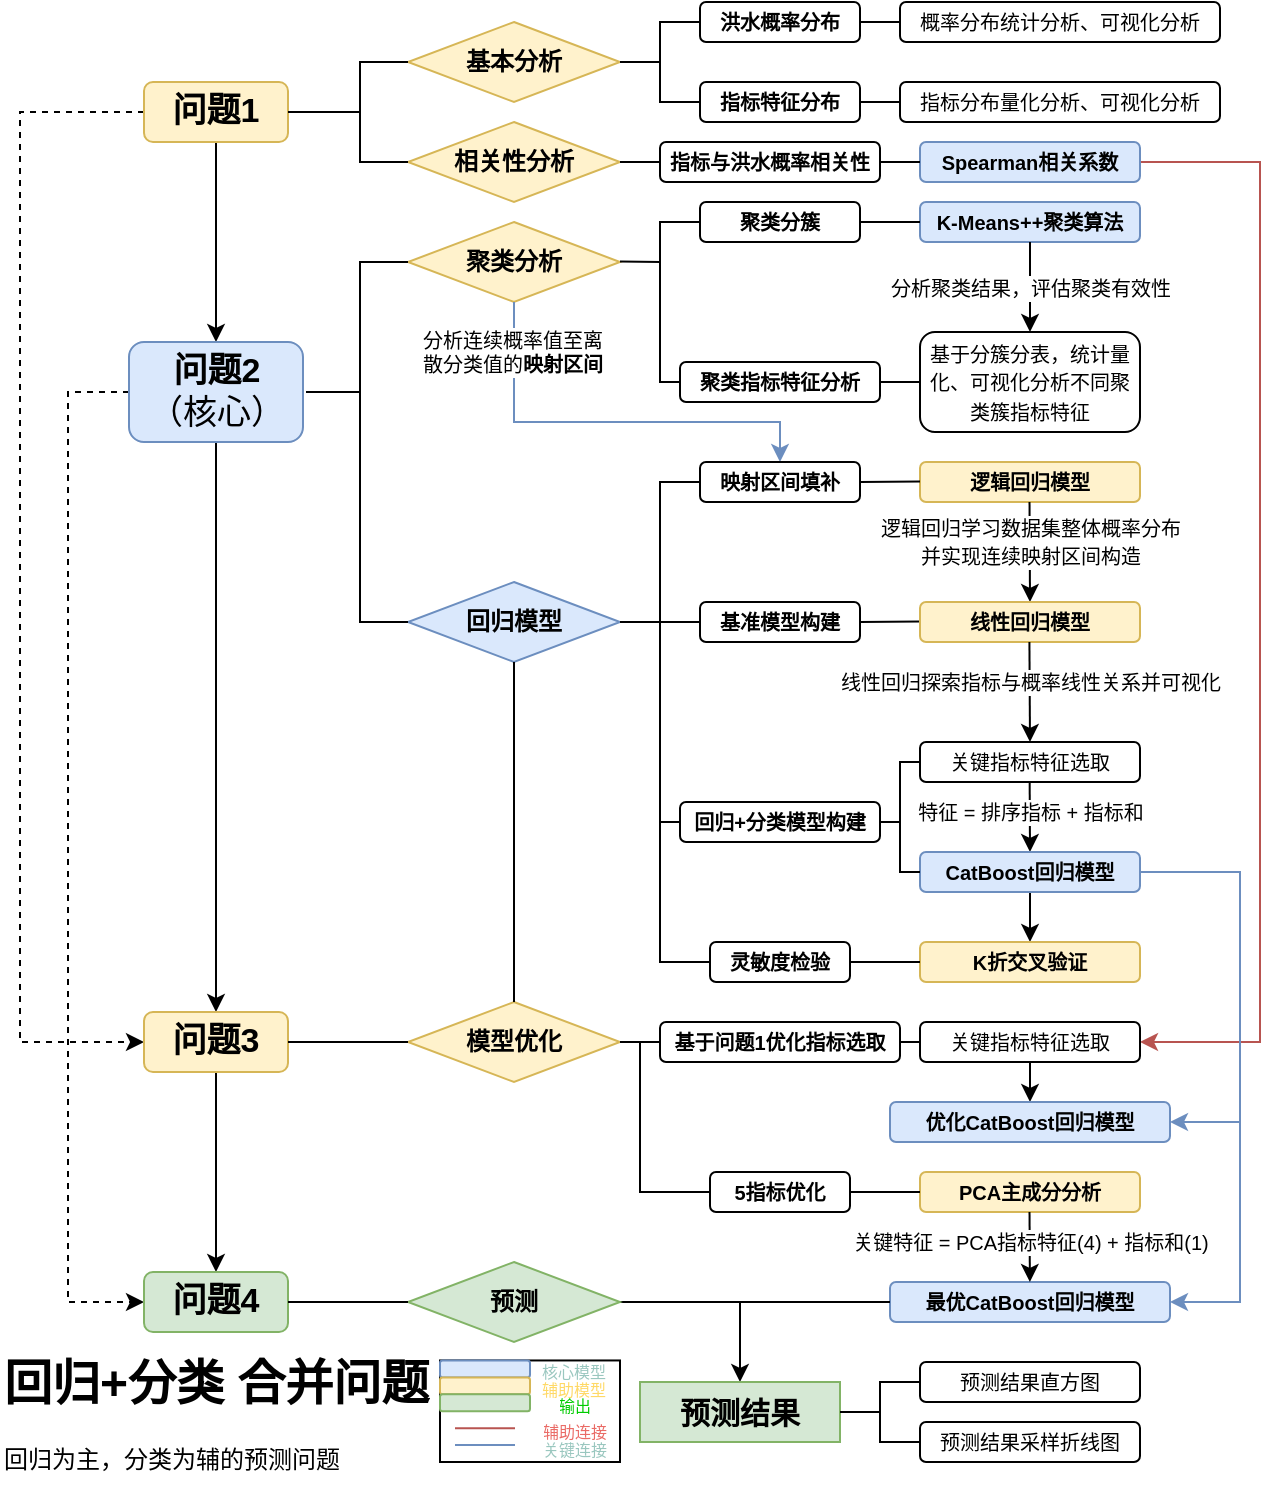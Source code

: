 <mxfile version="24.2.5" type="device">
  <diagram name="第 1 页" id="JQHy0zaPSR6rnILipXdb">
    <mxGraphModel dx="1430" dy="827" grid="1" gridSize="10" guides="1" tooltips="1" connect="1" arrows="1" fold="1" page="1" pageScale="1" pageWidth="827" pageHeight="1169" math="0" shadow="0">
      <root>
        <mxCell id="0" />
        <mxCell id="1" parent="0" />
        <mxCell id="KkyAhJOyyfH07VNc6cT_-20" style="edgeStyle=orthogonalEdgeStyle;rounded=0;orthogonalLoop=1;jettySize=auto;html=1;exitX=0.5;exitY=1;exitDx=0;exitDy=0;entryX=0.5;entryY=0;entryDx=0;entryDy=0;" parent="1" source="KkyAhJOyyfH07VNc6cT_-17" target="KkyAhJOyyfH07VNc6cT_-18" edge="1">
          <mxGeometry relative="1" as="geometry" />
        </mxCell>
        <mxCell id="KkyAhJOyyfH07VNc6cT_-27" style="edgeStyle=orthogonalEdgeStyle;rounded=0;orthogonalLoop=1;jettySize=auto;html=1;exitX=0;exitY=0.5;exitDx=0;exitDy=0;entryX=0;entryY=0.5;entryDx=0;entryDy=0;dashed=1;" parent="1" source="KkyAhJOyyfH07VNc6cT_-17" target="KkyAhJOyyfH07VNc6cT_-21" edge="1">
          <mxGeometry relative="1" as="geometry">
            <Array as="points">
              <mxPoint x="220" y="85" />
              <mxPoint x="220" y="550" />
            </Array>
          </mxGeometry>
        </mxCell>
        <mxCell id="KkyAhJOyyfH07VNc6cT_-17" value="&lt;span style=&quot;font-size: 17px;&quot;&gt;&lt;b&gt;问题1&lt;/b&gt;&lt;/span&gt;" style="rounded=1;whiteSpace=wrap;html=1;fillColor=#fff2cc;strokeColor=#d6b656;" parent="1" vertex="1">
          <mxGeometry x="282" y="70" width="72" height="30" as="geometry" />
        </mxCell>
        <mxCell id="KkyAhJOyyfH07VNc6cT_-24" style="edgeStyle=orthogonalEdgeStyle;rounded=0;orthogonalLoop=1;jettySize=auto;html=1;exitX=0.5;exitY=1;exitDx=0;exitDy=0;" parent="1" source="KkyAhJOyyfH07VNc6cT_-18" target="KkyAhJOyyfH07VNc6cT_-21" edge="1">
          <mxGeometry relative="1" as="geometry" />
        </mxCell>
        <mxCell id="KkyAhJOyyfH07VNc6cT_-31" style="edgeStyle=orthogonalEdgeStyle;rounded=0;orthogonalLoop=1;jettySize=auto;html=1;exitX=0;exitY=0.5;exitDx=0;exitDy=0;entryX=0;entryY=0.5;entryDx=0;entryDy=0;dashed=1;" parent="1" source="KkyAhJOyyfH07VNc6cT_-18" target="KkyAhJOyyfH07VNc6cT_-29" edge="1">
          <mxGeometry relative="1" as="geometry">
            <Array as="points">
              <mxPoint x="244" y="225" />
              <mxPoint x="244" y="680" />
            </Array>
          </mxGeometry>
        </mxCell>
        <mxCell id="KkyAhJOyyfH07VNc6cT_-18" value="&lt;span style=&quot;font-size: 17px;&quot;&gt;&lt;b&gt;问题2&lt;/b&gt;&lt;/span&gt;&lt;div&gt;&lt;span style=&quot;font-size: 17px;&quot;&gt;（核心）&lt;/span&gt;&lt;/div&gt;" style="rounded=1;whiteSpace=wrap;html=1;fillColor=#dae8fc;strokeColor=#6c8ebf;" parent="1" vertex="1">
          <mxGeometry x="274.5" y="200" width="87" height="50" as="geometry" />
        </mxCell>
        <mxCell id="KkyAhJOyyfH07VNc6cT_-30" style="edgeStyle=orthogonalEdgeStyle;rounded=0;orthogonalLoop=1;jettySize=auto;html=1;exitX=0.5;exitY=1;exitDx=0;exitDy=0;entryX=0.5;entryY=0;entryDx=0;entryDy=0;" parent="1" source="KkyAhJOyyfH07VNc6cT_-21" target="KkyAhJOyyfH07VNc6cT_-29" edge="1">
          <mxGeometry relative="1" as="geometry" />
        </mxCell>
        <mxCell id="KkyAhJOyyfH07VNc6cT_-21" value="&lt;span style=&quot;font-size: 17px;&quot;&gt;&lt;b&gt;问题3&lt;/b&gt;&lt;/span&gt;" style="rounded=1;whiteSpace=wrap;html=1;fillColor=#fff2cc;strokeColor=#d6b656;" parent="1" vertex="1">
          <mxGeometry x="282" y="535" width="72" height="30" as="geometry" />
        </mxCell>
        <mxCell id="KkyAhJOyyfH07VNc6cT_-29" value="&lt;span style=&quot;font-size: 17px;&quot;&gt;&lt;b&gt;问题4&lt;/b&gt;&lt;/span&gt;" style="rounded=1;whiteSpace=wrap;html=1;fillColor=#d5e8d4;strokeColor=#82b366;" parent="1" vertex="1">
          <mxGeometry x="282" y="665" width="72" height="30" as="geometry" />
        </mxCell>
        <mxCell id="KkyAhJOyyfH07VNc6cT_-32" value="&lt;b&gt;基本分析&lt;/b&gt;" style="rhombus;whiteSpace=wrap;html=1;fillColor=#fff2cc;strokeColor=#d6b656;" parent="1" vertex="1">
          <mxGeometry x="414" y="40" width="106" height="40" as="geometry" />
        </mxCell>
        <mxCell id="KkyAhJOyyfH07VNc6cT_-36" value="&lt;b&gt;相关性分析&lt;/b&gt;" style="rhombus;whiteSpace=wrap;html=1;fillColor=#fff2cc;strokeColor=#d6b656;" parent="1" vertex="1">
          <mxGeometry x="414" y="90" width="106" height="40" as="geometry" />
        </mxCell>
        <mxCell id="KkyAhJOyyfH07VNc6cT_-42" value="" style="endArrow=none;html=1;rounded=0;entryX=0;entryY=0.5;entryDx=0;entryDy=0;" parent="1" target="KkyAhJOyyfH07VNc6cT_-32" edge="1">
          <mxGeometry width="50" height="50" relative="1" as="geometry">
            <mxPoint x="358" y="85" as="sourcePoint" />
            <mxPoint x="408" y="35" as="targetPoint" />
            <Array as="points">
              <mxPoint x="390" y="85" />
              <mxPoint x="390" y="60" />
              <mxPoint x="400" y="60" />
            </Array>
          </mxGeometry>
        </mxCell>
        <mxCell id="KkyAhJOyyfH07VNc6cT_-43" value="" style="endArrow=none;html=1;rounded=0;entryX=0;entryY=0.5;entryDx=0;entryDy=0;exitX=1;exitY=0.5;exitDx=0;exitDy=0;" parent="1" source="KkyAhJOyyfH07VNc6cT_-17" target="KkyAhJOyyfH07VNc6cT_-36" edge="1">
          <mxGeometry width="50" height="50" relative="1" as="geometry">
            <mxPoint x="368" y="95" as="sourcePoint" />
            <mxPoint x="424" y="70" as="targetPoint" />
            <Array as="points">
              <mxPoint x="390" y="85" />
              <mxPoint x="390" y="110" />
            </Array>
          </mxGeometry>
        </mxCell>
        <mxCell id="KkyAhJOyyfH07VNc6cT_-48" value="" style="endArrow=none;html=1;rounded=0;exitX=1;exitY=0.5;exitDx=0;exitDy=0;" parent="1" source="KkyAhJOyyfH07VNc6cT_-32" edge="1">
          <mxGeometry width="50" height="50" relative="1" as="geometry">
            <mxPoint x="520" y="70" as="sourcePoint" />
            <mxPoint x="570" y="40" as="targetPoint" />
            <Array as="points">
              <mxPoint x="530" y="60" />
              <mxPoint x="540" y="60" />
              <mxPoint x="540" y="40" />
            </Array>
          </mxGeometry>
        </mxCell>
        <mxCell id="KkyAhJOyyfH07VNc6cT_-51" value="&lt;font size=&quot;1&quot;&gt;&lt;b&gt;洪水概率分布&lt;/b&gt;&lt;/font&gt;" style="rounded=1;whiteSpace=wrap;html=1;" parent="1" vertex="1">
          <mxGeometry x="560" y="30" width="80" height="20" as="geometry" />
        </mxCell>
        <mxCell id="KkyAhJOyyfH07VNc6cT_-52" value="&lt;font size=&quot;1&quot;&gt;概率分布统计分析、可视化分析&lt;/font&gt;" style="rounded=1;whiteSpace=wrap;html=1;" parent="1" vertex="1">
          <mxGeometry x="660" y="30" width="160" height="20" as="geometry" />
        </mxCell>
        <mxCell id="KkyAhJOyyfH07VNc6cT_-54" value="" style="endArrow=none;html=1;rounded=0;exitX=1;exitY=0.5;exitDx=0;exitDy=0;entryX=0;entryY=0.5;entryDx=0;entryDy=0;" parent="1" source="KkyAhJOyyfH07VNc6cT_-51" target="KkyAhJOyyfH07VNc6cT_-52" edge="1">
          <mxGeometry width="50" height="50" relative="1" as="geometry">
            <mxPoint x="670" y="100" as="sourcePoint" />
            <mxPoint x="720" y="50" as="targetPoint" />
          </mxGeometry>
        </mxCell>
        <mxCell id="KkyAhJOyyfH07VNc6cT_-56" value="&lt;font size=&quot;1&quot;&gt;&lt;b&gt;指标特征分布&lt;/b&gt;&lt;/font&gt;" style="rounded=1;whiteSpace=wrap;html=1;" parent="1" vertex="1">
          <mxGeometry x="560" y="70" width="80" height="20" as="geometry" />
        </mxCell>
        <mxCell id="KkyAhJOyyfH07VNc6cT_-57" value="" style="endArrow=none;html=1;rounded=0;entryX=0;entryY=0.5;entryDx=0;entryDy=0;" parent="1" target="KkyAhJOyyfH07VNc6cT_-56" edge="1">
          <mxGeometry width="50" height="50" relative="1" as="geometry">
            <mxPoint x="540" y="60" as="sourcePoint" />
            <mxPoint x="560" y="30" as="targetPoint" />
            <Array as="points">
              <mxPoint x="540" y="80" />
            </Array>
          </mxGeometry>
        </mxCell>
        <mxCell id="KkyAhJOyyfH07VNc6cT_-58" value="&lt;font size=&quot;1&quot;&gt;指标分布量化分析、可视化分析&lt;/font&gt;" style="rounded=1;whiteSpace=wrap;html=1;" parent="1" vertex="1">
          <mxGeometry x="660" y="70" width="160" height="20" as="geometry" />
        </mxCell>
        <mxCell id="KkyAhJOyyfH07VNc6cT_-59" value="" style="endArrow=none;html=1;rounded=0;exitX=1;exitY=0.5;exitDx=0;exitDy=0;entryX=0;entryY=0.5;entryDx=0;entryDy=0;" parent="1" target="KkyAhJOyyfH07VNc6cT_-58" edge="1">
          <mxGeometry width="50" height="50" relative="1" as="geometry">
            <mxPoint x="640" y="80" as="sourcePoint" />
            <mxPoint x="720" y="90" as="targetPoint" />
          </mxGeometry>
        </mxCell>
        <mxCell id="KkyAhJOyyfH07VNc6cT_-63" value="&lt;font size=&quot;1&quot;&gt;&lt;b&gt;指标与洪水概率相关性&lt;/b&gt;&lt;/font&gt;" style="rounded=1;whiteSpace=wrap;html=1;" parent="1" vertex="1">
          <mxGeometry x="540" y="100" width="110" height="20" as="geometry" />
        </mxCell>
        <mxCell id="KkyAhJOyyfH07VNc6cT_-64" value="" style="endArrow=none;html=1;rounded=0;exitX=1;exitY=0.5;exitDx=0;exitDy=0;entryX=0;entryY=0.5;entryDx=0;entryDy=0;" parent="1" source="KkyAhJOyyfH07VNc6cT_-36" target="KkyAhJOyyfH07VNc6cT_-63" edge="1">
          <mxGeometry width="50" height="50" relative="1" as="geometry">
            <mxPoint x="530" y="110" as="sourcePoint" />
            <mxPoint x="580" y="60" as="targetPoint" />
          </mxGeometry>
        </mxCell>
        <mxCell id="KkyAhJOyyfH07VNc6cT_-140" style="edgeStyle=orthogonalEdgeStyle;rounded=0;orthogonalLoop=1;jettySize=auto;html=1;exitX=1;exitY=0.5;exitDx=0;exitDy=0;entryX=1;entryY=0.5;entryDx=0;entryDy=0;fillColor=#f8cecc;strokeColor=#b85450;" parent="1" source="KkyAhJOyyfH07VNc6cT_-65" target="KkyAhJOyyfH07VNc6cT_-141" edge="1">
          <mxGeometry relative="1" as="geometry">
            <mxPoint x="760" y="510" as="targetPoint" />
            <Array as="points">
              <mxPoint x="840" y="110" />
              <mxPoint x="840" y="550" />
            </Array>
          </mxGeometry>
        </mxCell>
        <mxCell id="KkyAhJOyyfH07VNc6cT_-65" value="&lt;font size=&quot;1&quot;&gt;&lt;b&gt;Spearman相关系数&lt;/b&gt;&lt;/font&gt;" style="rounded=1;whiteSpace=wrap;html=1;fillColor=#dae8fc;strokeColor=#6c8ebf;" parent="1" vertex="1">
          <mxGeometry x="670" y="100" width="110" height="20" as="geometry" />
        </mxCell>
        <mxCell id="KkyAhJOyyfH07VNc6cT_-66" value="" style="endArrow=none;html=1;rounded=0;entryX=0;entryY=0.5;entryDx=0;entryDy=0;" parent="1" target="KkyAhJOyyfH07VNc6cT_-65" edge="1">
          <mxGeometry width="50" height="50" relative="1" as="geometry">
            <mxPoint x="650" y="110" as="sourcePoint" />
            <mxPoint x="660" y="110" as="targetPoint" />
          </mxGeometry>
        </mxCell>
        <mxCell id="KkyAhJOyyfH07VNc6cT_-67" value="&lt;b&gt;聚类分析&lt;/b&gt;" style="rhombus;whiteSpace=wrap;html=1;fillColor=#fff2cc;strokeColor=#d6b656;" parent="1" vertex="1">
          <mxGeometry x="414" y="140" width="106" height="40" as="geometry" />
        </mxCell>
        <mxCell id="KkyAhJOyyfH07VNc6cT_-68" value="" style="endArrow=none;html=1;rounded=0;entryX=0;entryY=0.5;entryDx=0;entryDy=0;" parent="1" target="KkyAhJOyyfH07VNc6cT_-67" edge="1">
          <mxGeometry width="50" height="50" relative="1" as="geometry">
            <mxPoint x="363" y="225" as="sourcePoint" />
            <mxPoint x="410" y="180" as="targetPoint" />
            <Array as="points">
              <mxPoint x="390" y="225" />
              <mxPoint x="390" y="210" />
              <mxPoint x="390" y="200" />
              <mxPoint x="390" y="180" />
              <mxPoint x="390" y="160" />
              <mxPoint x="400" y="160" />
            </Array>
          </mxGeometry>
        </mxCell>
        <mxCell id="KkyAhJOyyfH07VNc6cT_-69" value="&lt;font size=&quot;1&quot;&gt;&lt;b&gt;聚类分簇&lt;/b&gt;&lt;/font&gt;" style="rounded=1;whiteSpace=wrap;html=1;" parent="1" vertex="1">
          <mxGeometry x="560" y="130" width="80" height="20" as="geometry" />
        </mxCell>
        <mxCell id="KkyAhJOyyfH07VNc6cT_-71" value="" style="endArrow=none;html=1;rounded=0;exitX=1;exitY=0.5;exitDx=0;exitDy=0;entryX=0;entryY=0.5;entryDx=0;entryDy=0;" parent="1" target="KkyAhJOyyfH07VNc6cT_-69" edge="1">
          <mxGeometry width="50" height="50" relative="1" as="geometry">
            <mxPoint x="520" y="159.76" as="sourcePoint" />
            <mxPoint x="540" y="120" as="targetPoint" />
            <Array as="points">
              <mxPoint x="540" y="160" />
              <mxPoint x="540" y="140" />
            </Array>
          </mxGeometry>
        </mxCell>
        <mxCell id="KkyAhJOyyfH07VNc6cT_-73" value="&lt;font size=&quot;1&quot;&gt;&lt;b&gt;K-Means++聚类算法&lt;/b&gt;&lt;/font&gt;" style="rounded=1;whiteSpace=wrap;html=1;fillColor=#dae8fc;strokeColor=#6c8ebf;" parent="1" vertex="1">
          <mxGeometry x="670" y="130" width="110" height="20" as="geometry" />
        </mxCell>
        <mxCell id="KkyAhJOyyfH07VNc6cT_-75" value="&lt;b style=&quot;font-size: x-small;&quot;&gt;聚类指标特征分析&lt;/b&gt;" style="rounded=1;whiteSpace=wrap;html=1;" parent="1" vertex="1">
          <mxGeometry x="550" y="210" width="100" height="20" as="geometry" />
        </mxCell>
        <mxCell id="KkyAhJOyyfH07VNc6cT_-77" value="" style="endArrow=none;html=1;rounded=0;entryX=0;entryY=0.5;entryDx=0;entryDy=0;" parent="1" target="KkyAhJOyyfH07VNc6cT_-75" edge="1">
          <mxGeometry width="50" height="50" relative="1" as="geometry">
            <mxPoint x="540" y="160" as="sourcePoint" />
            <mxPoint x="560" y="180" as="targetPoint" />
            <Array as="points">
              <mxPoint x="540" y="220" />
            </Array>
          </mxGeometry>
        </mxCell>
        <mxCell id="KkyAhJOyyfH07VNc6cT_-88" value="" style="endArrow=classic;html=1;rounded=0;exitX=0.5;exitY=1;exitDx=0;exitDy=0;entryX=0.5;entryY=0;entryDx=0;entryDy=0;" parent="1" source="KkyAhJOyyfH07VNc6cT_-73" target="KkyAhJOyyfH07VNc6cT_-90" edge="1">
          <mxGeometry relative="1" as="geometry">
            <mxPoint x="690" y="189.52" as="sourcePoint" />
            <mxPoint x="715" y="190" as="targetPoint" />
          </mxGeometry>
        </mxCell>
        <mxCell id="KkyAhJOyyfH07VNc6cT_-89" value="&lt;font style=&quot;font-size: 10px;&quot;&gt;分析聚类结果，评估聚类有效性&lt;/font&gt;" style="edgeLabel;resizable=0;html=1;;align=center;verticalAlign=middle;" parent="KkyAhJOyyfH07VNc6cT_-88" connectable="0" vertex="1">
          <mxGeometry relative="1" as="geometry" />
        </mxCell>
        <mxCell id="KkyAhJOyyfH07VNc6cT_-90" value="&lt;font size=&quot;1&quot;&gt;基于分簇分表，统计量化、可视化分析不同聚类簇指标特征&lt;/font&gt;" style="rounded=1;whiteSpace=wrap;html=1;" parent="1" vertex="1">
          <mxGeometry x="670" y="195" width="110" height="50" as="geometry" />
        </mxCell>
        <mxCell id="KkyAhJOyyfH07VNc6cT_-92" value="" style="endArrow=none;html=1;rounded=0;entryX=0;entryY=0.5;entryDx=0;entryDy=0;exitX=1;exitY=0.5;exitDx=0;exitDy=0;" parent="1" source="KkyAhJOyyfH07VNc6cT_-69" target="KkyAhJOyyfH07VNc6cT_-73" edge="1">
          <mxGeometry width="50" height="50" relative="1" as="geometry">
            <mxPoint x="620" y="160" as="sourcePoint" />
            <mxPoint x="670" y="110" as="targetPoint" />
          </mxGeometry>
        </mxCell>
        <mxCell id="KkyAhJOyyfH07VNc6cT_-93" value="" style="endArrow=none;html=1;rounded=0;entryX=0;entryY=0.5;entryDx=0;entryDy=0;exitX=1;exitY=0.5;exitDx=0;exitDy=0;" parent="1" source="KkyAhJOyyfH07VNc6cT_-75" target="KkyAhJOyyfH07VNc6cT_-90" edge="1">
          <mxGeometry width="50" height="50" relative="1" as="geometry">
            <mxPoint x="650" y="150" as="sourcePoint" />
            <mxPoint x="680" y="150" as="targetPoint" />
          </mxGeometry>
        </mxCell>
        <mxCell id="KkyAhJOyyfH07VNc6cT_-96" value="" style="endArrow=classic;html=1;rounded=0;exitX=0.5;exitY=1;exitDx=0;exitDy=0;entryX=0.5;entryY=0;entryDx=0;entryDy=0;fillColor=#dae8fc;strokeColor=#6c8ebf;" parent="1" source="KkyAhJOyyfH07VNc6cT_-67" target="KkyAhJOyyfH07VNc6cT_-103" edge="1">
          <mxGeometry relative="1" as="geometry">
            <mxPoint x="450" y="210" as="sourcePoint" />
            <mxPoint x="600" y="250" as="targetPoint" />
            <Array as="points">
              <mxPoint x="467" y="230" />
              <mxPoint x="467" y="240" />
              <mxPoint x="470" y="240" />
              <mxPoint x="520" y="240" />
              <mxPoint x="560" y="240" />
              <mxPoint x="580" y="240" />
              <mxPoint x="600" y="240" />
            </Array>
          </mxGeometry>
        </mxCell>
        <mxCell id="KkyAhJOyyfH07VNc6cT_-97" value="&lt;font style=&quot;font-size: 10px;&quot;&gt;分析连续概率值至离&lt;/font&gt;&lt;div style=&quot;font-size: 10px;&quot;&gt;&lt;font style=&quot;font-size: 10px;&quot;&gt;散分类值的&lt;b&gt;映射区间&lt;/b&gt;&lt;/font&gt;&lt;/div&gt;" style="edgeLabel;resizable=0;html=1;;align=center;verticalAlign=middle;" parent="KkyAhJOyyfH07VNc6cT_-96" connectable="0" vertex="1">
          <mxGeometry relative="1" as="geometry">
            <mxPoint x="-48" y="-35" as="offset" />
          </mxGeometry>
        </mxCell>
        <mxCell id="KkyAhJOyyfH07VNc6cT_-98" value="&lt;b&gt;回归模型&lt;/b&gt;" style="rhombus;whiteSpace=wrap;html=1;fillColor=#dae8fc;strokeColor=#6c8ebf;" parent="1" vertex="1">
          <mxGeometry x="414" y="320" width="106" height="40" as="geometry" />
        </mxCell>
        <mxCell id="KkyAhJOyyfH07VNc6cT_-102" value="" style="endArrow=none;html=1;rounded=0;entryX=0;entryY=0.5;entryDx=0;entryDy=0;" parent="1" target="KkyAhJOyyfH07VNc6cT_-98" edge="1">
          <mxGeometry width="50" height="50" relative="1" as="geometry">
            <mxPoint x="390" y="220" as="sourcePoint" />
            <mxPoint x="406" y="270" as="targetPoint" />
            <Array as="points">
              <mxPoint x="390" y="340" />
            </Array>
          </mxGeometry>
        </mxCell>
        <mxCell id="KkyAhJOyyfH07VNc6cT_-103" value="&lt;font size=&quot;1&quot;&gt;&lt;b&gt;映射区间填补&lt;/b&gt;&lt;/font&gt;" style="rounded=1;whiteSpace=wrap;html=1;" parent="1" vertex="1">
          <mxGeometry x="560" y="260" width="80" height="20" as="geometry" />
        </mxCell>
        <mxCell id="KkyAhJOyyfH07VNc6cT_-104" value="" style="endArrow=none;html=1;rounded=0;exitX=1;exitY=0.5;exitDx=0;exitDy=0;entryX=0;entryY=0.5;entryDx=0;entryDy=0;" parent="1" source="KkyAhJOyyfH07VNc6cT_-98" target="KkyAhJOyyfH07VNc6cT_-103" edge="1">
          <mxGeometry width="50" height="50" relative="1" as="geometry">
            <mxPoint x="520" y="279.76" as="sourcePoint" />
            <mxPoint x="560" y="260" as="targetPoint" />
            <Array as="points">
              <mxPoint x="540" y="340" />
              <mxPoint x="540" y="280" />
              <mxPoint x="540" y="270" />
            </Array>
          </mxGeometry>
        </mxCell>
        <mxCell id="KkyAhJOyyfH07VNc6cT_-105" value="&lt;font size=&quot;1&quot;&gt;&lt;b&gt;逻辑回归模型&lt;/b&gt;&lt;/font&gt;" style="rounded=1;whiteSpace=wrap;html=1;fillColor=#fff2cc;strokeColor=#d6b656;" parent="1" vertex="1">
          <mxGeometry x="670" y="260" width="110" height="20" as="geometry" />
        </mxCell>
        <mxCell id="KkyAhJOyyfH07VNc6cT_-106" value="" style="endArrow=none;html=1;rounded=0;entryX=0;entryY=0.5;entryDx=0;entryDy=0;exitX=1;exitY=0.5;exitDx=0;exitDy=0;" parent="1" source="KkyAhJOyyfH07VNc6cT_-103" edge="1">
          <mxGeometry width="50" height="50" relative="1" as="geometry">
            <mxPoint x="650" y="269.76" as="sourcePoint" />
            <mxPoint x="670" y="269.76" as="targetPoint" />
          </mxGeometry>
        </mxCell>
        <mxCell id="KkyAhJOyyfH07VNc6cT_-108" value="" style="endArrow=classic;html=1;rounded=0;exitX=0.5;exitY=1;exitDx=0;exitDy=0;" parent="1" edge="1">
          <mxGeometry relative="1" as="geometry">
            <mxPoint x="724.76" y="280" as="sourcePoint" />
            <mxPoint x="725" y="330" as="targetPoint" />
          </mxGeometry>
        </mxCell>
        <mxCell id="KkyAhJOyyfH07VNc6cT_-109" value="&lt;span style=&quot;font-size: 10px;&quot;&gt;逻辑回归学习数据集&lt;/span&gt;&lt;span style=&quot;font-size: 10px;&quot;&gt;整体概率分布&lt;/span&gt;&lt;div&gt;&lt;span style=&quot;font-size: 10px;&quot;&gt;并实现连&lt;/span&gt;&lt;span style=&quot;font-size: 10px;&quot;&gt;续&lt;/span&gt;&lt;span style=&quot;font-size: 10px;&quot;&gt;映射区间构造&lt;/span&gt;&lt;/div&gt;" style="edgeLabel;resizable=0;html=1;;align=center;verticalAlign=middle;" parent="KkyAhJOyyfH07VNc6cT_-108" connectable="0" vertex="1">
          <mxGeometry relative="1" as="geometry">
            <mxPoint y="-5" as="offset" />
          </mxGeometry>
        </mxCell>
        <mxCell id="KkyAhJOyyfH07VNc6cT_-110" value="&lt;font size=&quot;1&quot;&gt;&lt;b&gt;基准模型构建&lt;/b&gt;&lt;/font&gt;" style="rounded=1;whiteSpace=wrap;html=1;" parent="1" vertex="1">
          <mxGeometry x="560" y="330" width="80" height="20" as="geometry" />
        </mxCell>
        <mxCell id="KkyAhJOyyfH07VNc6cT_-111" value="" style="endArrow=none;html=1;rounded=0;entryX=0;entryY=0.5;entryDx=0;entryDy=0;" parent="1" target="KkyAhJOyyfH07VNc6cT_-110" edge="1">
          <mxGeometry width="50" height="50" relative="1" as="geometry">
            <mxPoint x="540" y="280" as="sourcePoint" />
            <mxPoint x="550" y="340" as="targetPoint" />
            <Array as="points">
              <mxPoint x="540" y="340" />
            </Array>
          </mxGeometry>
        </mxCell>
        <mxCell id="KkyAhJOyyfH07VNc6cT_-113" value="" style="endArrow=none;html=1;rounded=0;entryX=0;entryY=0.5;entryDx=0;entryDy=0;exitX=1;exitY=0.5;exitDx=0;exitDy=0;" parent="1" edge="1">
          <mxGeometry width="50" height="50" relative="1" as="geometry">
            <mxPoint x="640" y="340.04" as="sourcePoint" />
            <mxPoint x="670" y="339.8" as="targetPoint" />
          </mxGeometry>
        </mxCell>
        <mxCell id="KkyAhJOyyfH07VNc6cT_-114" value="&lt;font size=&quot;1&quot;&gt;&lt;b&gt;线性回归模型&lt;/b&gt;&lt;/font&gt;" style="rounded=1;whiteSpace=wrap;html=1;fillColor=#fff2cc;strokeColor=#d6b656;" parent="1" vertex="1">
          <mxGeometry x="670" y="330" width="110" height="20" as="geometry" />
        </mxCell>
        <mxCell id="KkyAhJOyyfH07VNc6cT_-115" value="&lt;font size=&quot;1&quot;&gt;&lt;b&gt;回归+分类模型构建&lt;/b&gt;&lt;/font&gt;" style="rounded=1;whiteSpace=wrap;html=1;" parent="1" vertex="1">
          <mxGeometry x="550" y="430" width="100" height="20" as="geometry" />
        </mxCell>
        <mxCell id="KkyAhJOyyfH07VNc6cT_-116" value="" style="endArrow=none;html=1;rounded=0;entryX=0;entryY=0.5;entryDx=0;entryDy=0;" parent="1" target="KkyAhJOyyfH07VNc6cT_-115" edge="1">
          <mxGeometry width="50" height="50" relative="1" as="geometry">
            <mxPoint x="540" y="340" as="sourcePoint" />
            <mxPoint x="550" y="380" as="targetPoint" />
            <Array as="points">
              <mxPoint x="540" y="440" />
            </Array>
          </mxGeometry>
        </mxCell>
        <mxCell id="KkyAhJOyyfH07VNc6cT_-117" value="&lt;font size=&quot;1&quot;&gt;关键指标特征选取&lt;/font&gt;" style="rounded=1;whiteSpace=wrap;html=1;" parent="1" vertex="1">
          <mxGeometry x="670" y="400" width="110" height="20" as="geometry" />
        </mxCell>
        <mxCell id="KkyAhJOyyfH07VNc6cT_-121" value="" style="endArrow=none;html=1;rounded=0;entryX=0;entryY=0.5;entryDx=0;entryDy=0;exitX=1;exitY=0.5;exitDx=0;exitDy=0;" parent="1" source="KkyAhJOyyfH07VNc6cT_-115" target="KkyAhJOyyfH07VNc6cT_-117" edge="1">
          <mxGeometry width="50" height="50" relative="1" as="geometry">
            <mxPoint x="630" y="390.24" as="sourcePoint" />
            <mxPoint x="660" y="390" as="targetPoint" />
            <Array as="points">
              <mxPoint x="660" y="440" />
              <mxPoint x="660" y="410" />
            </Array>
          </mxGeometry>
        </mxCell>
        <mxCell id="KkyAhJOyyfH07VNc6cT_-122" value="" style="endArrow=classic;html=1;rounded=0;exitX=0.5;exitY=1;exitDx=0;exitDy=0;entryX=0.5;entryY=0;entryDx=0;entryDy=0;" parent="1" target="KkyAhJOyyfH07VNc6cT_-117" edge="1">
          <mxGeometry relative="1" as="geometry">
            <mxPoint x="724.71" y="350" as="sourcePoint" />
            <mxPoint x="724.95" y="400" as="targetPoint" />
          </mxGeometry>
        </mxCell>
        <mxCell id="KkyAhJOyyfH07VNc6cT_-123" value="&lt;span style=&quot;font-size: 10px;&quot;&gt;线性回归探索指标与概率线性关系&lt;/span&gt;&lt;span style=&quot;font-size: 10px;&quot;&gt;并可视化&lt;/span&gt;" style="edgeLabel;resizable=0;html=1;;align=center;verticalAlign=middle;" parent="KkyAhJOyyfH07VNc6cT_-122" connectable="0" vertex="1">
          <mxGeometry relative="1" as="geometry">
            <mxPoint y="-5" as="offset" />
          </mxGeometry>
        </mxCell>
        <mxCell id="KkyAhJOyyfH07VNc6cT_-126" value="" style="endArrow=classic;html=1;rounded=0;exitX=0.5;exitY=1;exitDx=0;exitDy=0;entryX=0.5;entryY=0;entryDx=0;entryDy=0;" parent="1" target="KkyAhJOyyfH07VNc6cT_-128" edge="1">
          <mxGeometry relative="1" as="geometry">
            <mxPoint x="724.83" y="420" as="sourcePoint" />
            <mxPoint x="725" y="470" as="targetPoint" />
          </mxGeometry>
        </mxCell>
        <mxCell id="KkyAhJOyyfH07VNc6cT_-127" value="&lt;span style=&quot;font-size: 10px;&quot;&gt;特征 = 排序指标 + 指标和&lt;/span&gt;" style="edgeLabel;resizable=0;html=1;;align=center;verticalAlign=middle;" parent="KkyAhJOyyfH07VNc6cT_-126" connectable="0" vertex="1">
          <mxGeometry relative="1" as="geometry">
            <mxPoint y="-3" as="offset" />
          </mxGeometry>
        </mxCell>
        <mxCell id="KkyAhJOyyfH07VNc6cT_-145" style="edgeStyle=orthogonalEdgeStyle;rounded=0;orthogonalLoop=1;jettySize=auto;html=1;exitX=1;exitY=0.5;exitDx=0;exitDy=0;entryX=1;entryY=0.5;entryDx=0;entryDy=0;fillColor=#dae8fc;strokeColor=#6c8ebf;" parent="1" source="KkyAhJOyyfH07VNc6cT_-128" target="KkyAhJOyyfH07VNc6cT_-146" edge="1">
          <mxGeometry relative="1" as="geometry">
            <mxPoint x="800" y="550" as="targetPoint" />
            <Array as="points">
              <mxPoint x="830" y="465" />
              <mxPoint x="830" y="590" />
            </Array>
          </mxGeometry>
        </mxCell>
        <mxCell id="KkyAhJOyyfH07VNc6cT_-161" style="edgeStyle=orthogonalEdgeStyle;rounded=0;orthogonalLoop=1;jettySize=auto;html=1;exitX=1;exitY=0.5;exitDx=0;exitDy=0;entryX=1;entryY=0.5;entryDx=0;entryDy=0;fillColor=#dae8fc;strokeColor=#6c8ebf;" parent="1" source="KkyAhJOyyfH07VNc6cT_-128" target="KkyAhJOyyfH07VNc6cT_-157" edge="1">
          <mxGeometry relative="1" as="geometry">
            <mxPoint x="830" y="640" as="targetPoint" />
            <Array as="points">
              <mxPoint x="830" y="465" />
              <mxPoint x="830" y="680" />
            </Array>
          </mxGeometry>
        </mxCell>
        <mxCell id="Fc1RbHrKHCSdbdtx-DfQ-7" style="edgeStyle=orthogonalEdgeStyle;rounded=0;orthogonalLoop=1;jettySize=auto;html=1;exitX=0.5;exitY=1;exitDx=0;exitDy=0;" edge="1" parent="1" source="KkyAhJOyyfH07VNc6cT_-128" target="Fc1RbHrKHCSdbdtx-DfQ-4">
          <mxGeometry relative="1" as="geometry" />
        </mxCell>
        <mxCell id="KkyAhJOyyfH07VNc6cT_-128" value="&lt;font size=&quot;1&quot;&gt;&lt;b&gt;CatBoost回归模型&lt;/b&gt;&lt;/font&gt;" style="rounded=1;whiteSpace=wrap;html=1;fillColor=#dae8fc;strokeColor=#6c8ebf;" parent="1" vertex="1">
          <mxGeometry x="670" y="455" width="110" height="20" as="geometry" />
        </mxCell>
        <mxCell id="KkyAhJOyyfH07VNc6cT_-130" value="" style="endArrow=none;html=1;rounded=0;entryX=0;entryY=0.5;entryDx=0;entryDy=0;" parent="1" target="KkyAhJOyyfH07VNc6cT_-128" edge="1">
          <mxGeometry width="50" height="50" relative="1" as="geometry">
            <mxPoint x="660" y="430" as="sourcePoint" />
            <mxPoint x="710" y="410" as="targetPoint" />
            <Array as="points">
              <mxPoint x="660" y="465" />
            </Array>
          </mxGeometry>
        </mxCell>
        <mxCell id="KkyAhJOyyfH07VNc6cT_-133" value="&lt;b&gt;模型优化&lt;/b&gt;" style="rhombus;whiteSpace=wrap;html=1;fillColor=#fff2cc;strokeColor=#d6b656;" parent="1" vertex="1">
          <mxGeometry x="414" y="530" width="106" height="40" as="geometry" />
        </mxCell>
        <mxCell id="KkyAhJOyyfH07VNc6cT_-134" value="" style="endArrow=none;html=1;rounded=0;entryX=0.5;entryY=1;entryDx=0;entryDy=0;exitX=0.5;exitY=0;exitDx=0;exitDy=0;" parent="1" source="KkyAhJOyyfH07VNc6cT_-133" target="KkyAhJOyyfH07VNc6cT_-98" edge="1">
          <mxGeometry width="50" height="50" relative="1" as="geometry">
            <mxPoint x="420" y="420" as="sourcePoint" />
            <mxPoint x="470" y="370" as="targetPoint" />
          </mxGeometry>
        </mxCell>
        <mxCell id="KkyAhJOyyfH07VNc6cT_-139" value="" style="endArrow=none;html=1;rounded=0;exitX=1;exitY=0.5;exitDx=0;exitDy=0;entryX=0;entryY=0.5;entryDx=0;entryDy=0;" parent="1" source="KkyAhJOyyfH07VNc6cT_-21" target="KkyAhJOyyfH07VNc6cT_-133" edge="1">
          <mxGeometry width="50" height="50" relative="1" as="geometry">
            <mxPoint x="410" y="595" as="sourcePoint" />
            <mxPoint x="460" y="545" as="targetPoint" />
          </mxGeometry>
        </mxCell>
        <mxCell id="KkyAhJOyyfH07VNc6cT_-153" style="edgeStyle=orthogonalEdgeStyle;rounded=0;orthogonalLoop=1;jettySize=auto;html=1;exitX=0.5;exitY=1;exitDx=0;exitDy=0;entryX=0.5;entryY=0;entryDx=0;entryDy=0;" parent="1" source="KkyAhJOyyfH07VNc6cT_-141" target="KkyAhJOyyfH07VNc6cT_-146" edge="1">
          <mxGeometry relative="1" as="geometry" />
        </mxCell>
        <mxCell id="KkyAhJOyyfH07VNc6cT_-141" value="&lt;font size=&quot;1&quot;&gt;关键指标特征选取&lt;/font&gt;" style="rounded=1;whiteSpace=wrap;html=1;" parent="1" vertex="1">
          <mxGeometry x="670" y="540" width="110" height="20" as="geometry" />
        </mxCell>
        <mxCell id="KkyAhJOyyfH07VNc6cT_-142" value="&lt;font size=&quot;1&quot;&gt;&lt;b&gt;基于问题1优化指标选取&lt;/b&gt;&lt;/font&gt;" style="rounded=1;whiteSpace=wrap;html=1;" parent="1" vertex="1">
          <mxGeometry x="540" y="540" width="120" height="20" as="geometry" />
        </mxCell>
        <mxCell id="KkyAhJOyyfH07VNc6cT_-143" value="" style="endArrow=none;html=1;rounded=0;exitX=1;exitY=0.5;exitDx=0;exitDy=0;entryX=0;entryY=0.5;entryDx=0;entryDy=0;" parent="1" source="KkyAhJOyyfH07VNc6cT_-133" target="KkyAhJOyyfH07VNc6cT_-142" edge="1">
          <mxGeometry width="50" height="50" relative="1" as="geometry">
            <mxPoint x="550" y="560" as="sourcePoint" />
            <mxPoint x="600" y="510" as="targetPoint" />
          </mxGeometry>
        </mxCell>
        <mxCell id="KkyAhJOyyfH07VNc6cT_-144" value="" style="endArrow=none;html=1;rounded=0;exitX=1;exitY=0.5;exitDx=0;exitDy=0;entryX=0;entryY=0.5;entryDx=0;entryDy=0;" parent="1" source="KkyAhJOyyfH07VNc6cT_-142" target="KkyAhJOyyfH07VNc6cT_-141" edge="1">
          <mxGeometry width="50" height="50" relative="1" as="geometry">
            <mxPoint x="610" y="560" as="sourcePoint" />
            <mxPoint x="660" y="510" as="targetPoint" />
          </mxGeometry>
        </mxCell>
        <mxCell id="KkyAhJOyyfH07VNc6cT_-146" value="&lt;font size=&quot;1&quot;&gt;&lt;b&gt;优化CatBoost回归模型&lt;/b&gt;&lt;/font&gt;" style="rounded=1;whiteSpace=wrap;html=1;fillColor=#dae8fc;strokeColor=#6c8ebf;" parent="1" vertex="1">
          <mxGeometry x="655" y="580" width="140" height="20" as="geometry" />
        </mxCell>
        <mxCell id="KkyAhJOyyfH07VNc6cT_-149" value="&lt;font size=&quot;1&quot;&gt;&lt;b&gt;5指标优化&lt;/b&gt;&lt;/font&gt;" style="rounded=1;whiteSpace=wrap;html=1;" parent="1" vertex="1">
          <mxGeometry x="565" y="615" width="70" height="20" as="geometry" />
        </mxCell>
        <mxCell id="KkyAhJOyyfH07VNc6cT_-150" value="" style="endArrow=none;html=1;rounded=0;entryX=0;entryY=0.5;entryDx=0;entryDy=0;" parent="1" target="KkyAhJOyyfH07VNc6cT_-149" edge="1">
          <mxGeometry width="50" height="50" relative="1" as="geometry">
            <mxPoint x="530" y="550" as="sourcePoint" />
            <mxPoint x="530" y="610" as="targetPoint" />
            <Array as="points">
              <mxPoint x="530" y="625" />
            </Array>
          </mxGeometry>
        </mxCell>
        <mxCell id="KkyAhJOyyfH07VNc6cT_-152" value="&lt;font size=&quot;1&quot;&gt;&lt;b&gt;PCA主成分分析&lt;/b&gt;&lt;/font&gt;" style="rounded=1;whiteSpace=wrap;html=1;fillColor=#fff2cc;strokeColor=#d6b656;" parent="1" vertex="1">
          <mxGeometry x="670" y="615" width="110" height="20" as="geometry" />
        </mxCell>
        <mxCell id="KkyAhJOyyfH07VNc6cT_-155" value="" style="endArrow=none;html=1;rounded=0;exitX=1;exitY=0.5;exitDx=0;exitDy=0;entryX=0;entryY=0.5;entryDx=0;entryDy=0;" parent="1" source="KkyAhJOyyfH07VNc6cT_-149" target="KkyAhJOyyfH07VNc6cT_-152" edge="1">
          <mxGeometry width="50" height="50" relative="1" as="geometry">
            <mxPoint x="660" y="660" as="sourcePoint" />
            <mxPoint x="710" y="610" as="targetPoint" />
          </mxGeometry>
        </mxCell>
        <mxCell id="KkyAhJOyyfH07VNc6cT_-157" value="&lt;font size=&quot;1&quot;&gt;&lt;b&gt;最优CatBoost回归模型&lt;/b&gt;&lt;/font&gt;" style="rounded=1;whiteSpace=wrap;html=1;fillColor=#dae8fc;strokeColor=#6c8ebf;" parent="1" vertex="1">
          <mxGeometry x="655" y="670" width="140" height="20" as="geometry" />
        </mxCell>
        <mxCell id="KkyAhJOyyfH07VNc6cT_-159" value="" style="endArrow=classic;html=1;rounded=0;exitX=0.5;exitY=1;exitDx=0;exitDy=0;" parent="1" target="KkyAhJOyyfH07VNc6cT_-157" edge="1">
          <mxGeometry relative="1" as="geometry">
            <mxPoint x="724.76" y="635" as="sourcePoint" />
            <mxPoint x="724.93" y="670" as="targetPoint" />
          </mxGeometry>
        </mxCell>
        <mxCell id="KkyAhJOyyfH07VNc6cT_-160" value="&lt;span style=&quot;font-size: 10px;&quot;&gt;关键特征 = PCA指标特征(4) + 指标和(1)&lt;/span&gt;" style="edgeLabel;resizable=0;html=1;;align=center;verticalAlign=middle;" parent="KkyAhJOyyfH07VNc6cT_-159" connectable="0" vertex="1">
          <mxGeometry relative="1" as="geometry">
            <mxPoint y="-3" as="offset" />
          </mxGeometry>
        </mxCell>
        <mxCell id="KkyAhJOyyfH07VNc6cT_-171" style="edgeStyle=orthogonalEdgeStyle;rounded=0;orthogonalLoop=1;jettySize=auto;html=1;exitX=1;exitY=0.5;exitDx=0;exitDy=0;" parent="1" source="KkyAhJOyyfH07VNc6cT_-162" target="KkyAhJOyyfH07VNc6cT_-169" edge="1">
          <mxGeometry relative="1" as="geometry" />
        </mxCell>
        <mxCell id="KkyAhJOyyfH07VNc6cT_-162" value="&lt;b&gt;预测&lt;/b&gt;" style="rhombus;whiteSpace=wrap;html=1;fillColor=#d5e8d4;strokeColor=#82b366;" parent="1" vertex="1">
          <mxGeometry x="414" y="660" width="106" height="40" as="geometry" />
        </mxCell>
        <mxCell id="KkyAhJOyyfH07VNc6cT_-165" value="" style="endArrow=none;html=1;rounded=0;exitX=1;exitY=0.5;exitDx=0;exitDy=0;entryX=0;entryY=0.5;entryDx=0;entryDy=0;" parent="1" source="KkyAhJOyyfH07VNc6cT_-29" target="KkyAhJOyyfH07VNc6cT_-162" edge="1">
          <mxGeometry width="50" height="50" relative="1" as="geometry">
            <mxPoint x="430" y="595" as="sourcePoint" />
            <mxPoint x="410" y="665" as="targetPoint" />
          </mxGeometry>
        </mxCell>
        <mxCell id="KkyAhJOyyfH07VNc6cT_-168" value="" style="endArrow=none;html=1;rounded=0;entryX=0;entryY=0.5;entryDx=0;entryDy=0;" parent="1" target="KkyAhJOyyfH07VNc6cT_-157" edge="1">
          <mxGeometry width="50" height="50" relative="1" as="geometry">
            <mxPoint x="580" y="680" as="sourcePoint" />
            <mxPoint x="610" y="590" as="targetPoint" />
          </mxGeometry>
        </mxCell>
        <mxCell id="KkyAhJOyyfH07VNc6cT_-169" value="&lt;b&gt;&lt;font style=&quot;font-size: 15px;&quot;&gt;预测结果&lt;/font&gt;&lt;/b&gt;" style="rounded=0;whiteSpace=wrap;html=1;fillColor=#d5e8d4;strokeColor=#82b366;" parent="1" vertex="1">
          <mxGeometry x="530" y="720" width="100" height="30" as="geometry" />
        </mxCell>
        <mxCell id="KkyAhJOyyfH07VNc6cT_-172" value="&lt;font size=&quot;1&quot;&gt;预测结果直方图&lt;/font&gt;" style="rounded=1;whiteSpace=wrap;html=1;" parent="1" vertex="1">
          <mxGeometry x="670" y="710" width="110" height="20" as="geometry" />
        </mxCell>
        <mxCell id="KkyAhJOyyfH07VNc6cT_-174" value="" style="endArrow=none;html=1;rounded=0;exitX=1;exitY=0.5;exitDx=0;exitDy=0;entryX=0;entryY=0.5;entryDx=0;entryDy=0;" parent="1" source="KkyAhJOyyfH07VNc6cT_-169" target="KkyAhJOyyfH07VNc6cT_-172" edge="1">
          <mxGeometry width="50" height="50" relative="1" as="geometry">
            <mxPoint x="660" y="660" as="sourcePoint" />
            <mxPoint x="710" y="610" as="targetPoint" />
            <Array as="points">
              <mxPoint x="650" y="735" />
              <mxPoint x="650" y="720" />
            </Array>
          </mxGeometry>
        </mxCell>
        <mxCell id="KkyAhJOyyfH07VNc6cT_-175" value="&lt;font size=&quot;1&quot;&gt;预测结果采样折线图&lt;/font&gt;" style="rounded=1;whiteSpace=wrap;html=1;" parent="1" vertex="1">
          <mxGeometry x="670" y="740" width="110" height="20" as="geometry" />
        </mxCell>
        <mxCell id="KkyAhJOyyfH07VNc6cT_-176" value="" style="endArrow=none;html=1;rounded=0;entryX=0;entryY=0.5;entryDx=0;entryDy=0;" parent="1" target="KkyAhJOyyfH07VNc6cT_-175" edge="1">
          <mxGeometry width="50" height="50" relative="1" as="geometry">
            <mxPoint x="650" y="730" as="sourcePoint" />
            <mxPoint x="710" y="610" as="targetPoint" />
            <Array as="points">
              <mxPoint x="650" y="750" />
            </Array>
          </mxGeometry>
        </mxCell>
        <mxCell id="KkyAhJOyyfH07VNc6cT_-179" value="&lt;h1 style=&quot;margin-top: 0px;&quot;&gt;回归+分类 合并问题&lt;/h1&gt;&lt;div&gt;回归为主，分类为辅的预测问题&lt;/div&gt;" style="text;html=1;whiteSpace=wrap;overflow=hidden;rounded=0;" parent="1" vertex="1">
          <mxGeometry x="210" y="700" width="250" height="70" as="geometry" />
        </mxCell>
        <mxCell id="Fc1RbHrKHCSdbdtx-DfQ-1" value="&lt;font size=&quot;1&quot;&gt;&lt;b&gt;灵敏度检验&lt;/b&gt;&lt;/font&gt;" style="rounded=1;whiteSpace=wrap;html=1;" vertex="1" parent="1">
          <mxGeometry x="565" y="500" width="70" height="20" as="geometry" />
        </mxCell>
        <mxCell id="Fc1RbHrKHCSdbdtx-DfQ-2" value="" style="endArrow=none;html=1;rounded=0;entryX=0;entryY=0.5;entryDx=0;entryDy=0;" edge="1" parent="1" target="Fc1RbHrKHCSdbdtx-DfQ-1">
          <mxGeometry width="50" height="50" relative="1" as="geometry">
            <mxPoint x="540" y="440" as="sourcePoint" />
            <mxPoint x="690" y="470" as="targetPoint" />
            <Array as="points">
              <mxPoint x="540" y="510" />
            </Array>
          </mxGeometry>
        </mxCell>
        <mxCell id="Fc1RbHrKHCSdbdtx-DfQ-4" value="&lt;font size=&quot;1&quot;&gt;&lt;b&gt;K折交叉验证&lt;/b&gt;&lt;/font&gt;" style="rounded=1;whiteSpace=wrap;html=1;fillColor=#fff2cc;strokeColor=#d6b656;" vertex="1" parent="1">
          <mxGeometry x="670" y="500" width="110" height="20" as="geometry" />
        </mxCell>
        <mxCell id="Fc1RbHrKHCSdbdtx-DfQ-5" value="" style="endArrow=none;html=1;rounded=0;exitX=1;exitY=0.5;exitDx=0;exitDy=0;entryX=0;entryY=0.5;entryDx=0;entryDy=0;" edge="1" parent="1" source="Fc1RbHrKHCSdbdtx-DfQ-1" target="Fc1RbHrKHCSdbdtx-DfQ-4">
          <mxGeometry width="50" height="50" relative="1" as="geometry">
            <mxPoint x="690" y="570" as="sourcePoint" />
            <mxPoint x="740" y="520" as="targetPoint" />
          </mxGeometry>
        </mxCell>
        <mxCell id="Fc1RbHrKHCSdbdtx-DfQ-21" value="" style="group" vertex="1" connectable="0" parent="1">
          <mxGeometry x="430" y="705" width="90" height="55" as="geometry" />
        </mxCell>
        <mxCell id="Fc1RbHrKHCSdbdtx-DfQ-9" value="" style="rounded=0;whiteSpace=wrap;html=1;" vertex="1" parent="Fc1RbHrKHCSdbdtx-DfQ-21">
          <mxGeometry y="4.231" width="90.0" height="50.769" as="geometry" />
        </mxCell>
        <mxCell id="Fc1RbHrKHCSdbdtx-DfQ-10" value="" style="rounded=1;whiteSpace=wrap;html=1;fillColor=#dae8fc;strokeColor=#6c8ebf;" vertex="1" parent="Fc1RbHrKHCSdbdtx-DfQ-21">
          <mxGeometry y="4.231" width="45.0" height="8.462" as="geometry" />
        </mxCell>
        <mxCell id="Fc1RbHrKHCSdbdtx-DfQ-12" value="" style="rounded=1;whiteSpace=wrap;html=1;fillColor=#fff2cc;strokeColor=#d6b656;" vertex="1" parent="Fc1RbHrKHCSdbdtx-DfQ-21">
          <mxGeometry y="12.692" width="45.0" height="8.462" as="geometry" />
        </mxCell>
        <mxCell id="Fc1RbHrKHCSdbdtx-DfQ-13" value="" style="rounded=1;whiteSpace=wrap;html=1;fillColor=#d5e8d4;strokeColor=#82b366;" vertex="1" parent="Fc1RbHrKHCSdbdtx-DfQ-21">
          <mxGeometry y="21.154" width="45.0" height="8.462" as="geometry" />
        </mxCell>
        <mxCell id="Fc1RbHrKHCSdbdtx-DfQ-14" value="" style="endArrow=none;html=1;rounded=0;exitX=0;exitY=0.833;exitDx=0;exitDy=0;exitPerimeter=0;fillColor=#f8cecc;strokeColor=#b85450;" edge="1" parent="Fc1RbHrKHCSdbdtx-DfQ-21">
          <mxGeometry width="50" height="50" relative="1" as="geometry">
            <mxPoint x="7.5" y="38.077" as="sourcePoint" />
            <mxPoint x="37.5" y="38.077" as="targetPoint" />
          </mxGeometry>
        </mxCell>
        <mxCell id="Fc1RbHrKHCSdbdtx-DfQ-15" value="" style="endArrow=none;html=1;rounded=0;exitX=0;exitY=0.833;exitDx=0;exitDy=0;exitPerimeter=0;fillColor=#dae8fc;strokeColor=#6c8ebf;" edge="1" parent="Fc1RbHrKHCSdbdtx-DfQ-21">
          <mxGeometry width="50" height="50" relative="1" as="geometry">
            <mxPoint x="7.5" y="46.538" as="sourcePoint" />
            <mxPoint x="37.5" y="46.538" as="targetPoint" />
          </mxGeometry>
        </mxCell>
        <mxCell id="Fc1RbHrKHCSdbdtx-DfQ-16" value="&lt;font color=&quot;#9ac7bf&quot; style=&quot;font-size: 8px;&quot;&gt;核心模型&lt;/font&gt;" style="text;strokeColor=none;fillColor=none;align=left;verticalAlign=middle;spacingLeft=4;spacingRight=4;overflow=hidden;points=[[0,0.5],[1,0.5]];portConstraint=eastwest;rotatable=0;whiteSpace=wrap;html=1;" vertex="1" parent="Fc1RbHrKHCSdbdtx-DfQ-21">
          <mxGeometry x="45.0" width="45.0" height="16.923" as="geometry" />
        </mxCell>
        <mxCell id="Fc1RbHrKHCSdbdtx-DfQ-17" value="&lt;font color=&quot;#ffd966&quot; style=&quot;font-size: 8px;&quot;&gt;辅助模型&lt;/font&gt;" style="text;strokeColor=none;fillColor=none;align=left;verticalAlign=middle;spacingLeft=4;spacingRight=4;overflow=hidden;points=[[0,0.5],[1,0.5]];portConstraint=eastwest;rotatable=0;whiteSpace=wrap;html=1;" vertex="1" parent="Fc1RbHrKHCSdbdtx-DfQ-21">
          <mxGeometry x="45.0" y="8.462" width="45.0" height="16.923" as="geometry" />
        </mxCell>
        <mxCell id="Fc1RbHrKHCSdbdtx-DfQ-18" value="&lt;font color=&quot;#00cc00&quot; style=&quot;font-size: 8px;&quot;&gt;输出&lt;/font&gt;" style="text;strokeColor=none;fillColor=none;align=center;verticalAlign=middle;spacingLeft=4;spacingRight=4;overflow=hidden;points=[[0,0.5],[1,0.5]];portConstraint=eastwest;rotatable=0;whiteSpace=wrap;html=1;" vertex="1" parent="Fc1RbHrKHCSdbdtx-DfQ-21">
          <mxGeometry x="45.0" y="16.923" width="45.0" height="16.923" as="geometry" />
        </mxCell>
        <mxCell id="Fc1RbHrKHCSdbdtx-DfQ-19" value="&lt;font color=&quot;#ea6b66&quot; style=&quot;font-size: 8px;&quot;&gt;辅助连接&lt;/font&gt;" style="text;strokeColor=none;fillColor=none;align=center;verticalAlign=middle;spacingLeft=4;spacingRight=4;overflow=hidden;points=[[0,0.5],[1,0.5]];portConstraint=eastwest;rotatable=0;whiteSpace=wrap;html=1;" vertex="1" parent="Fc1RbHrKHCSdbdtx-DfQ-21">
          <mxGeometry x="45.0" y="29.615" width="45.0" height="16.923" as="geometry" />
        </mxCell>
        <mxCell id="Fc1RbHrKHCSdbdtx-DfQ-20" value="&lt;span style=&quot;font-size: 8px;&quot;&gt;&lt;font color=&quot;#9ac7bf&quot;&gt;关键连接&lt;/font&gt;&lt;/span&gt;" style="text;strokeColor=none;fillColor=none;align=center;verticalAlign=middle;spacingLeft=4;spacingRight=4;overflow=hidden;points=[[0,0.5],[1,0.5]];portConstraint=eastwest;rotatable=0;whiteSpace=wrap;html=1;" vertex="1" parent="Fc1RbHrKHCSdbdtx-DfQ-21">
          <mxGeometry x="45.0" y="38.077" width="45.0" height="16.923" as="geometry" />
        </mxCell>
      </root>
    </mxGraphModel>
  </diagram>
</mxfile>
